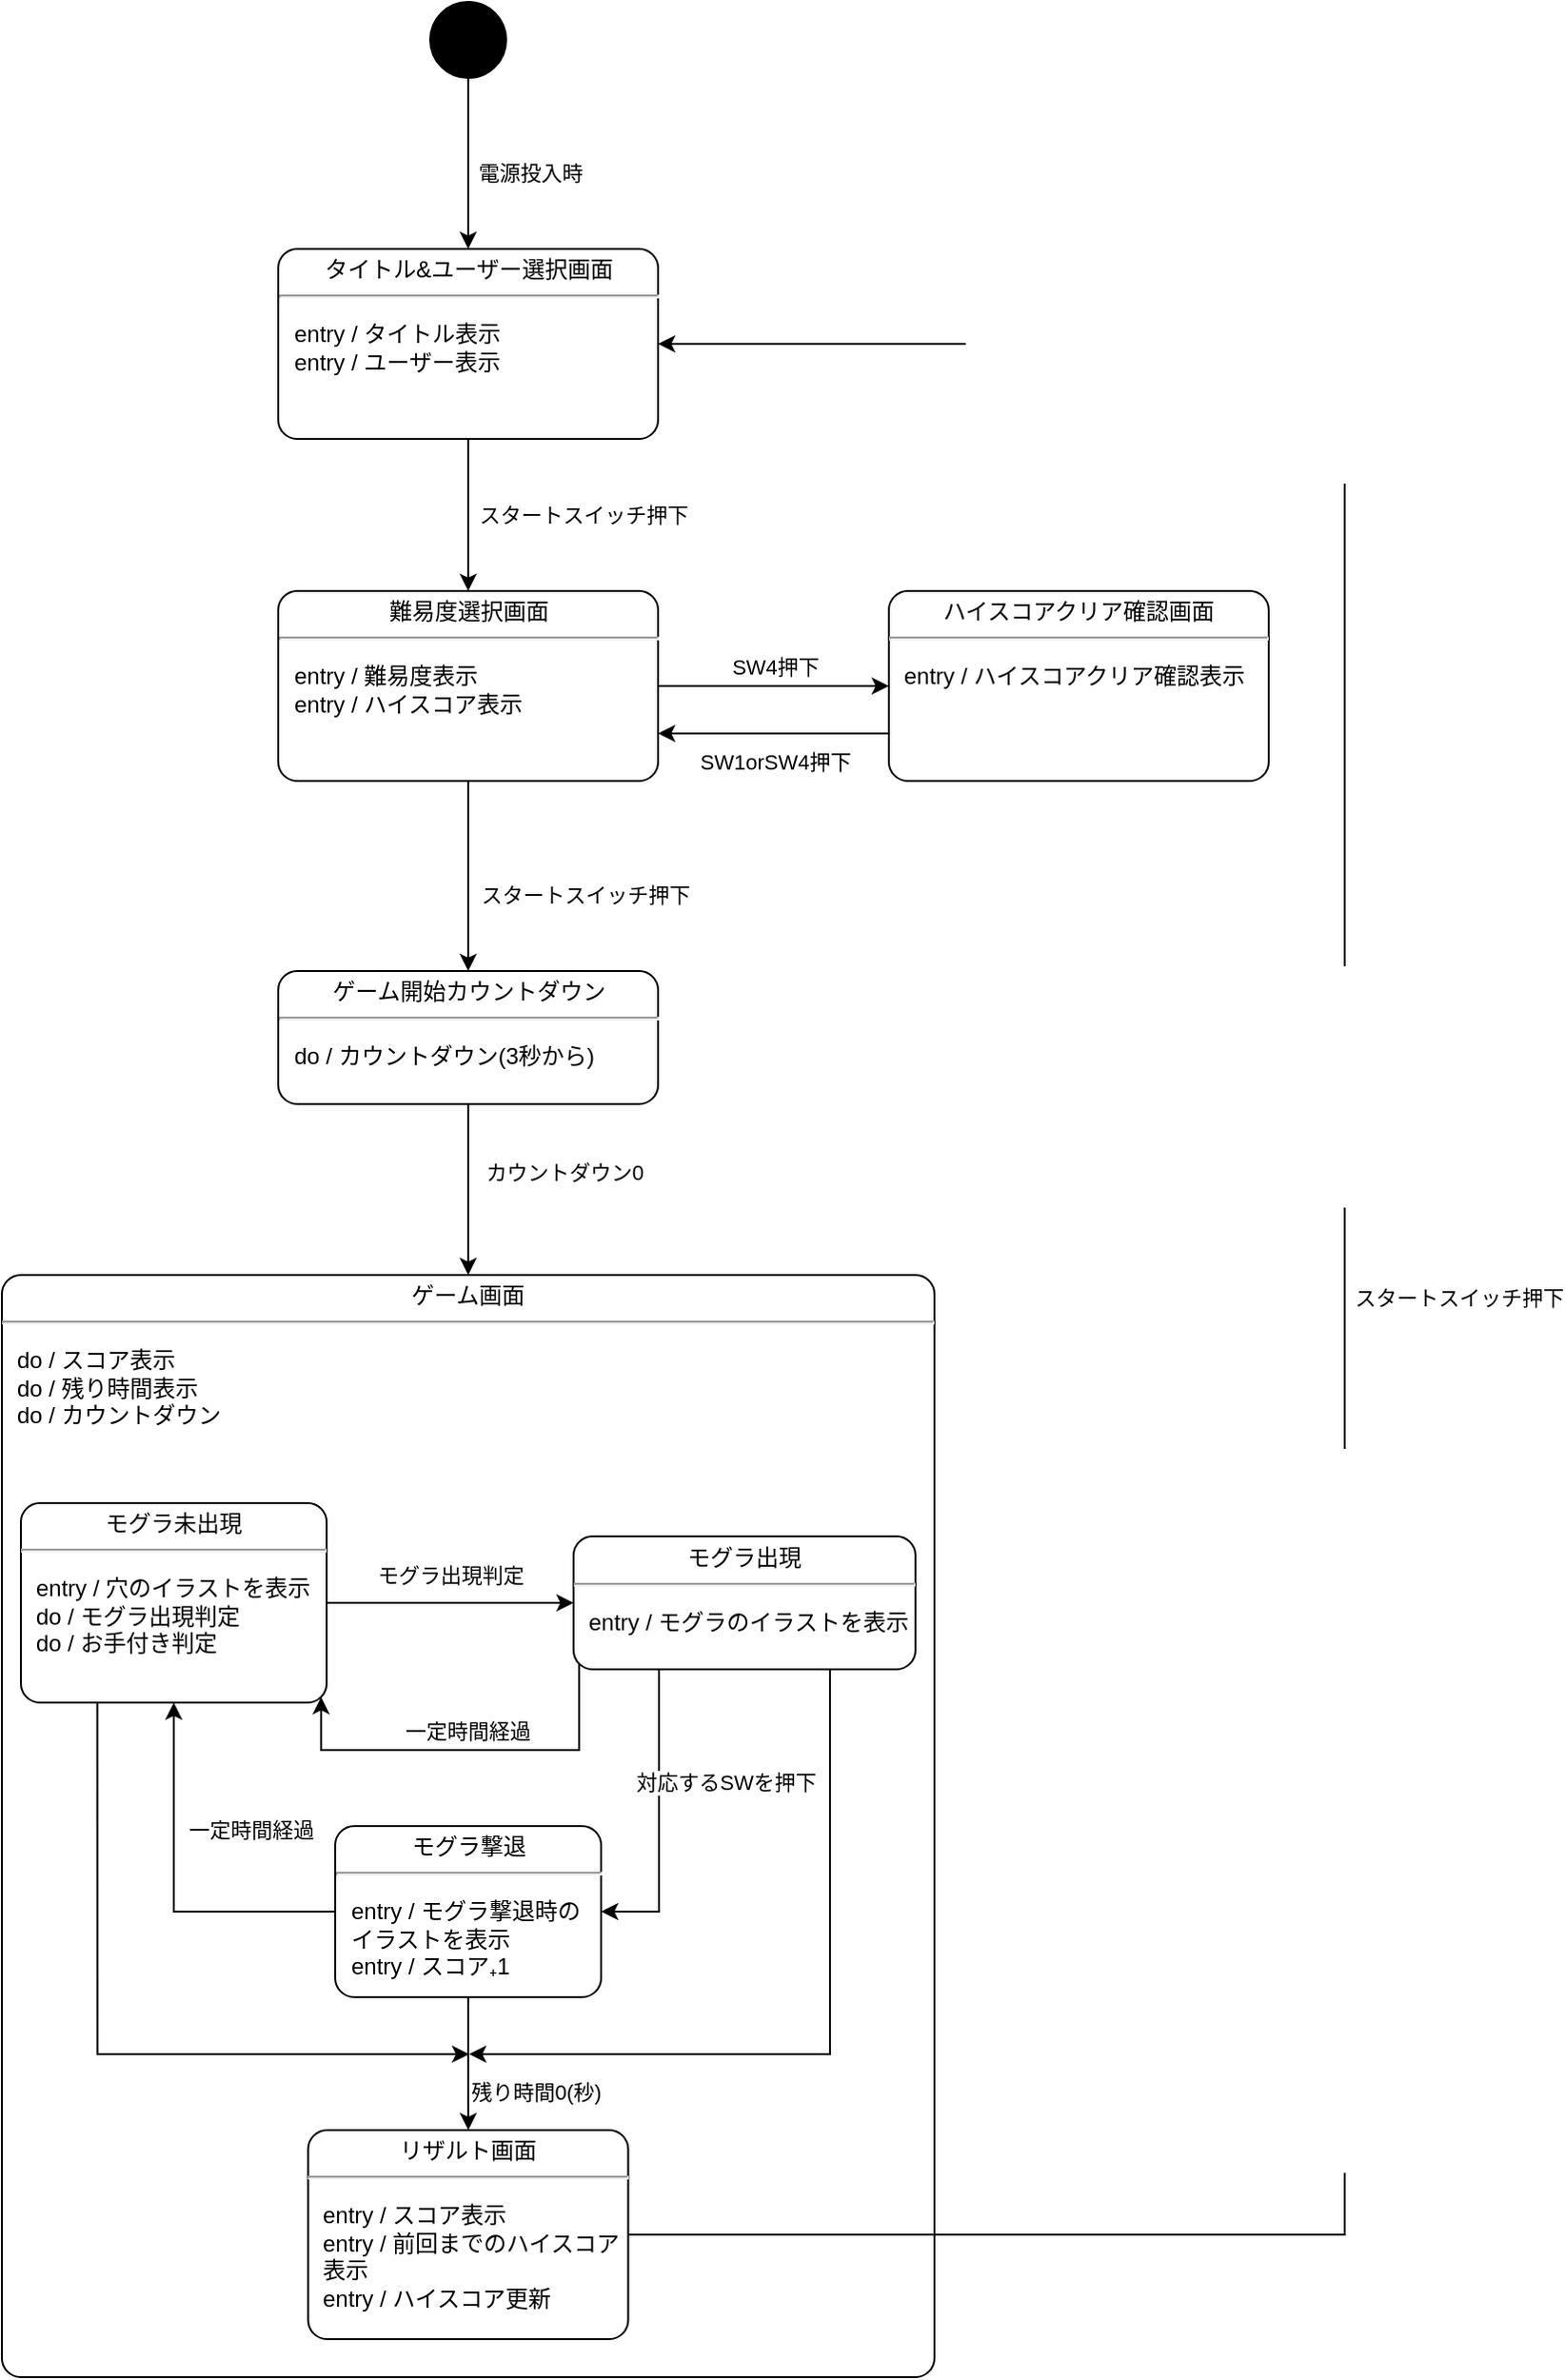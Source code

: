 <mxfile version="13.6.4" type="device"><diagram id="9jhHmS-K-Ppty5F0R6Vk" name="状態遷移図"><mxGraphModel dx="710" dy="380" grid="1" gridSize="10" guides="1" tooltips="1" connect="1" arrows="1" fold="1" page="1" pageScale="1" pageWidth="827" pageHeight="1169" math="0" shadow="0"><root><mxCell id="0"/><mxCell id="1" parent="0"/><mxCell id="RLggWBjcqiP-W5vAbD1k-1" value="スタートスイッチ押下" style="edgeStyle=orthogonalEdgeStyle;rounded=0;orthogonalLoop=1;jettySize=auto;html=1;entryX=0.5;entryY=0;entryDx=0;entryDy=0;entryPerimeter=0;" parent="1" source="RLggWBjcqiP-W5vAbD1k-2" target="RLggWBjcqiP-W5vAbD1k-22" edge="1"><mxGeometry y="60" relative="1" as="geometry"><mxPoint as="offset"/><mxPoint x="167" y="310" as="targetPoint"/></mxGeometry></mxCell><mxCell id="RLggWBjcqiP-W5vAbD1k-2" value="&lt;p style=&quot;margin: 0px ; margin-top: 4px ; text-align: center&quot;&gt;タイトル&amp;amp;ユーザー選択画面&lt;/p&gt;&lt;hr&gt;&lt;p&gt;&lt;/p&gt;&lt;p style=&quot;margin: 0px ; margin-left: 8px ; text-align: left&quot;&gt;entry / タイトル表示&lt;/p&gt;&lt;p style=&quot;margin: 0px ; margin-left: 8px ; text-align: left&quot;&gt;entry / ユーザー表示&lt;br&gt;&lt;br&gt;&lt;/p&gt;" style="shape=mxgraph.sysml.simpleState;html=1;overflow=fill;whiteSpace=wrap;align=center;" parent="1" vertex="1"><mxGeometry x="205.5" y="150" width="200" height="100" as="geometry"/></mxCell><mxCell id="RLggWBjcqiP-W5vAbD1k-3" value="&lt;p style=&quot;margin: 0px ; margin-top: 4px ; text-align: center&quot;&gt;ゲーム画面&lt;/p&gt;&lt;hr&gt;&lt;p&gt;&lt;/p&gt;&lt;p style=&quot;margin: 0px ; margin-left: 8px ; text-align: left&quot;&gt;do / スコア表示&lt;/p&gt;&lt;p style=&quot;margin: 0px ; margin-left: 8px ; text-align: left&quot;&gt;do / 残り時間表示&lt;/p&gt;&lt;p style=&quot;margin: 0px ; margin-left: 8px ; text-align: left&quot;&gt;do / カウントダウン&lt;br&gt;&lt;br&gt;&lt;/p&gt;" style="shape=mxgraph.sysml.simpleState;html=1;overflow=fill;whiteSpace=wrap;align=center;" parent="1" vertex="1"><mxGeometry x="60" y="690" width="491" height="580" as="geometry"/></mxCell><mxCell id="RLggWBjcqiP-W5vAbD1k-4" value="モグラ出現判定" style="edgeStyle=orthogonalEdgeStyle;rounded=0;orthogonalLoop=1;jettySize=auto;html=1;" parent="1" source="RLggWBjcqiP-W5vAbD1k-6" target="RLggWBjcqiP-W5vAbD1k-10" edge="1"><mxGeometry y="15" relative="1" as="geometry"><mxPoint as="offset"/></mxGeometry></mxCell><mxCell id="RLggWBjcqiP-W5vAbD1k-5" style="edgeStyle=orthogonalEdgeStyle;rounded=0;orthogonalLoop=1;jettySize=auto;html=1;exitX=0.25;exitY=1;exitDx=0;exitDy=0;exitPerimeter=0;" parent="1" source="RLggWBjcqiP-W5vAbD1k-6" edge="1"><mxGeometry relative="1" as="geometry"><mxPoint x="306" y="1100" as="targetPoint"/><Array as="points"><mxPoint x="110" y="1100"/><mxPoint x="306" y="1100"/></Array></mxGeometry></mxCell><mxCell id="RLggWBjcqiP-W5vAbD1k-6" value="&lt;p style=&quot;margin: 0px ; margin-top: 4px ; text-align: center&quot;&gt;モグラ未出現&lt;/p&gt;&lt;hr&gt;&lt;p&gt;&lt;/p&gt;&lt;p style=&quot;margin: 0px ; margin-left: 8px ; text-align: left&quot;&gt;entry / 穴のイラストを表示&lt;/p&gt;&lt;p style=&quot;margin: 0px ; margin-left: 8px ; text-align: left&quot;&gt;do / モグラ出現判定&lt;/p&gt;&lt;p style=&quot;margin: 0px ; margin-left: 8px ; text-align: left&quot;&gt;do / お手付き判定&lt;br&gt;&lt;br&gt;&lt;/p&gt;" style="shape=mxgraph.sysml.simpleState;html=1;overflow=fill;whiteSpace=wrap;align=center;" parent="1" vertex="1"><mxGeometry x="70" y="810" width="161" height="105" as="geometry"/></mxCell><mxCell id="RLggWBjcqiP-W5vAbD1k-7" value="対応するSWを押下" style="edgeStyle=orthogonalEdgeStyle;rounded=0;orthogonalLoop=1;jettySize=auto;html=1;entryX=1;entryY=0.5;entryDx=0;entryDy=0;entryPerimeter=0;exitX=0.25;exitY=1;exitDx=0;exitDy=0;exitPerimeter=0;" parent="1" source="RLggWBjcqiP-W5vAbD1k-10" target="RLggWBjcqiP-W5vAbD1k-13" edge="1"><mxGeometry x="-0.251" y="35" relative="1" as="geometry"><mxPoint as="offset"/></mxGeometry></mxCell><mxCell id="RLggWBjcqiP-W5vAbD1k-8" value="一定時間経過" style="edgeStyle=orthogonalEdgeStyle;rounded=0;orthogonalLoop=1;jettySize=auto;html=1;exitX=0;exitY=0;exitDx=2.9;exitDy=67.1;exitPerimeter=0;entryX=0;entryY=0;entryDx=158.1;entryDy=102.1;entryPerimeter=0;" parent="1" source="RLggWBjcqiP-W5vAbD1k-10" target="RLggWBjcqiP-W5vAbD1k-6" edge="1"><mxGeometry y="-10" relative="1" as="geometry"><Array as="points"><mxPoint x="364" y="940"/><mxPoint x="228" y="940"/></Array><mxPoint as="offset"/></mxGeometry></mxCell><mxCell id="RLggWBjcqiP-W5vAbD1k-9" value="残り時間0(秒)" style="edgeStyle=orthogonalEdgeStyle;rounded=0;orthogonalLoop=1;jettySize=auto;html=1;exitX=0.75;exitY=1;exitDx=0;exitDy=0;exitPerimeter=0;" parent="1" source="RLggWBjcqiP-W5vAbD1k-10" edge="1"><mxGeometry x="0.827" y="20" relative="1" as="geometry"><Array as="points"><mxPoint x="496" y="1100"/><mxPoint x="306" y="1100"/></Array><mxPoint x="1" as="offset"/><mxPoint x="306" y="1100" as="targetPoint"/></mxGeometry></mxCell><mxCell id="RLggWBjcqiP-W5vAbD1k-10" value="&lt;p style=&quot;margin: 0px ; margin-top: 4px ; text-align: center&quot;&gt;モグラ出現&lt;/p&gt;&lt;hr&gt;&lt;p&gt;&lt;/p&gt;&lt;p style=&quot;margin: 0px ; margin-left: 8px ; text-align: left&quot;&gt;entry / モグラのイラストを表示&lt;br&gt;&lt;/p&gt;" style="shape=mxgraph.sysml.simpleState;html=1;overflow=fill;whiteSpace=wrap;align=center;" parent="1" vertex="1"><mxGeometry x="361" y="827.5" width="180" height="70" as="geometry"/></mxCell><mxCell id="RLggWBjcqiP-W5vAbD1k-11" value="一定時間経過" style="edgeStyle=orthogonalEdgeStyle;rounded=0;orthogonalLoop=1;jettySize=auto;html=1;exitX=0;exitY=0.5;exitDx=0;exitDy=0;exitPerimeter=0;entryX=0.5;entryY=1;entryDx=0;entryDy=0;entryPerimeter=0;" parent="1" source="RLggWBjcqiP-W5vAbD1k-13" target="RLggWBjcqiP-W5vAbD1k-6" edge="1"><mxGeometry x="0.314" y="-40" relative="1" as="geometry"><mxPoint as="offset"/></mxGeometry></mxCell><mxCell id="RLggWBjcqiP-W5vAbD1k-12" value="" style="edgeStyle=orthogonalEdgeStyle;rounded=0;orthogonalLoop=1;jettySize=auto;html=1;" parent="1" source="RLggWBjcqiP-W5vAbD1k-13" target="RLggWBjcqiP-W5vAbD1k-17" edge="1"><mxGeometry relative="1" as="geometry"/></mxCell><mxCell id="RLggWBjcqiP-W5vAbD1k-13" value="&lt;p style=&quot;margin: 0px ; margin-top: 4px ; text-align: center&quot;&gt;モグラ撃退&lt;/p&gt;&lt;hr&gt;&lt;p&gt;&lt;/p&gt;&lt;p style=&quot;margin: 0px ; margin-left: 8px ; text-align: left&quot;&gt;entry / モグラ撃退時のイラストを表示&lt;br&gt;entry / スコア₊1&lt;br&gt;&lt;br&gt;&lt;/p&gt;" style="shape=mxgraph.sysml.simpleState;html=1;overflow=fill;whiteSpace=wrap;align=center;" parent="1" vertex="1"><mxGeometry x="235.5" y="980" width="140" height="90" as="geometry"/></mxCell><mxCell id="RLggWBjcqiP-W5vAbD1k-14" value="カウントダウン0" style="edgeStyle=orthogonalEdgeStyle;rounded=0;orthogonalLoop=1;jettySize=auto;html=1;" parent="1" source="RLggWBjcqiP-W5vAbD1k-15" target="RLggWBjcqiP-W5vAbD1k-3" edge="1"><mxGeometry x="-0.2" y="50" relative="1" as="geometry"><mxPoint as="offset"/></mxGeometry></mxCell><mxCell id="RLggWBjcqiP-W5vAbD1k-15" value="&lt;p style=&quot;margin: 0px ; margin-top: 4px ; text-align: center&quot;&gt;ゲーム開始カウントダウン&lt;/p&gt;&lt;hr&gt;&lt;p&gt;&lt;/p&gt;&lt;p style=&quot;margin: 0px ; margin-left: 8px ; text-align: left&quot;&gt;do / カウントダウン(3秒から)&lt;/p&gt;&lt;p style=&quot;margin: 0px ; margin-left: 8px ; text-align: left&quot;&gt;&lt;br&gt;&lt;/p&gt;" style="shape=mxgraph.sysml.simpleState;html=1;overflow=fill;whiteSpace=wrap;align=center;" parent="1" vertex="1"><mxGeometry x="205.5" y="530" width="200" height="70" as="geometry"/></mxCell><mxCell id="RLggWBjcqiP-W5vAbD1k-16" value="スタートスイッチ押下" style="edgeStyle=orthogonalEdgeStyle;rounded=0;orthogonalLoop=1;jettySize=auto;html=1;entryX=1;entryY=0.5;entryDx=0;entryDy=0;entryPerimeter=0;exitX=1;exitY=0.5;exitDx=0;exitDy=0;exitPerimeter=0;" parent="1" source="RLggWBjcqiP-W5vAbD1k-17" target="RLggWBjcqiP-W5vAbD1k-2" edge="1"><mxGeometry x="0.004" y="-60" relative="1" as="geometry"><Array as="points"><mxPoint x="767" y="1195"/><mxPoint x="767" y="200"/></Array><mxPoint as="offset"/><mxPoint x="405.5" y="530" as="targetPoint"/></mxGeometry></mxCell><mxCell id="RLggWBjcqiP-W5vAbD1k-17" value="&lt;p style=&quot;margin: 0px ; margin-top: 4px ; text-align: center&quot;&gt;リザルト画面&lt;/p&gt;&lt;hr&gt;&lt;p&gt;&lt;/p&gt;&lt;p style=&quot;margin: 0px ; margin-left: 8px ; text-align: left&quot;&gt;entry / スコア表示&lt;/p&gt;&lt;p style=&quot;margin: 0px ; margin-left: 8px ; text-align: left&quot;&gt;entry / 前回までのハイスコア表示&lt;/p&gt;&lt;p style=&quot;margin: 0px ; margin-left: 8px ; text-align: left&quot;&gt;entry / ハイスコア更新&lt;/p&gt;&lt;p style=&quot;margin: 0px ; margin-left: 8px ; text-align: left&quot;&gt;&lt;br&gt;&lt;/p&gt;" style="shape=mxgraph.sysml.simpleState;html=1;overflow=fill;whiteSpace=wrap;align=center;" parent="1" vertex="1"><mxGeometry x="221.25" y="1140" width="168.5" height="110" as="geometry"/></mxCell><mxCell id="RLggWBjcqiP-W5vAbD1k-18" value="電源投入時" style="edgeStyle=orthogonalEdgeStyle;rounded=0;orthogonalLoop=1;jettySize=auto;html=1;entryX=0.5;entryY=0;entryDx=0;entryDy=0;entryPerimeter=0;" parent="1" source="RLggWBjcqiP-W5vAbD1k-19" target="RLggWBjcqiP-W5vAbD1k-2" edge="1"><mxGeometry x="0.111" y="32" relative="1" as="geometry"><mxPoint as="offset"/></mxGeometry></mxCell><mxCell id="RLggWBjcqiP-W5vAbD1k-19" value="" style="shape=ellipse;html=1;fillColor=#000000;fontSize=18;fontColor=#ffffff;" parent="1" vertex="1"><mxGeometry x="285.5" y="20" width="40" height="40" as="geometry"/></mxCell><mxCell id="RLggWBjcqiP-W5vAbD1k-20" value="スタートスイッチ押下" style="edgeStyle=orthogonalEdgeStyle;rounded=0;orthogonalLoop=1;jettySize=auto;html=1;exitX=0.5;exitY=1;exitDx=0;exitDy=0;exitPerimeter=0;entryX=0.5;entryY=0;entryDx=0;entryDy=0;entryPerimeter=0;startArrow=none;startFill=0;" parent="1" source="RLggWBjcqiP-W5vAbD1k-22" target="RLggWBjcqiP-W5vAbD1k-15" edge="1"><mxGeometry x="0.2" y="61" relative="1" as="geometry"><mxPoint as="offset"/></mxGeometry></mxCell><mxCell id="RLggWBjcqiP-W5vAbD1k-21" value="SW4押下" style="edgeStyle=orthogonalEdgeStyle;rounded=0;orthogonalLoop=1;jettySize=auto;html=1;startArrow=none;startFill=0;" parent="1" source="RLggWBjcqiP-W5vAbD1k-22" target="RLggWBjcqiP-W5vAbD1k-24" edge="1"><mxGeometry x="0.012" y="10" relative="1" as="geometry"><mxPoint as="offset"/></mxGeometry></mxCell><mxCell id="RLggWBjcqiP-W5vAbD1k-22" value="&lt;p style=&quot;margin: 0px ; margin-top: 4px ; text-align: center&quot;&gt;難易度選択画面&lt;/p&gt;&lt;hr&gt;&lt;p&gt;&lt;/p&gt;&lt;p style=&quot;margin: 0px ; margin-left: 8px ; text-align: left&quot;&gt;entry / 難易度表示&lt;/p&gt;&lt;p style=&quot;margin: 0px ; margin-left: 8px ; text-align: left&quot;&gt;&lt;span&gt;entry / ハイスコア表示&lt;/span&gt;&lt;br&gt;&lt;/p&gt;&lt;p style=&quot;margin: 0px ; margin-left: 8px ; text-align: left&quot;&gt;&lt;br&gt;&lt;/p&gt;" style="shape=mxgraph.sysml.simpleState;html=1;overflow=fill;whiteSpace=wrap;align=center;" parent="1" vertex="1"><mxGeometry x="205.5" y="330" width="200" height="100" as="geometry"/></mxCell><mxCell id="RLggWBjcqiP-W5vAbD1k-23" value="SW1orSW4押下" style="edgeStyle=orthogonalEdgeStyle;rounded=0;orthogonalLoop=1;jettySize=auto;html=1;exitX=0;exitY=0.75;exitDx=0;exitDy=0;exitPerimeter=0;entryX=1;entryY=0.75;entryDx=0;entryDy=0;entryPerimeter=0;startArrow=none;startFill=0;" parent="1" source="RLggWBjcqiP-W5vAbD1k-24" target="RLggWBjcqiP-W5vAbD1k-22" edge="1"><mxGeometry x="-0.012" y="15" relative="1" as="geometry"><Array as="points"><mxPoint x="467" y="405"/><mxPoint x="467" y="405"/></Array><mxPoint as="offset"/></mxGeometry></mxCell><mxCell id="RLggWBjcqiP-W5vAbD1k-24" value="&lt;p style=&quot;margin: 0px ; margin-top: 4px ; text-align: center&quot;&gt;ハイスコアクリア確認画面&lt;/p&gt;&lt;hr&gt;&lt;p&gt;&lt;/p&gt;&lt;p style=&quot;margin: 0px ; margin-left: 8px ; text-align: left&quot;&gt;entry / ハイスコアクリア確認表示&lt;/p&gt;&lt;p style=&quot;margin: 0px ; margin-left: 8px ; text-align: left&quot;&gt;&lt;br&gt;&lt;/p&gt;" style="shape=mxgraph.sysml.simpleState;html=1;overflow=fill;whiteSpace=wrap;align=center;" parent="1" vertex="1"><mxGeometry x="527" y="330" width="200" height="100" as="geometry"/></mxCell></root></mxGraphModel></diagram></mxfile>